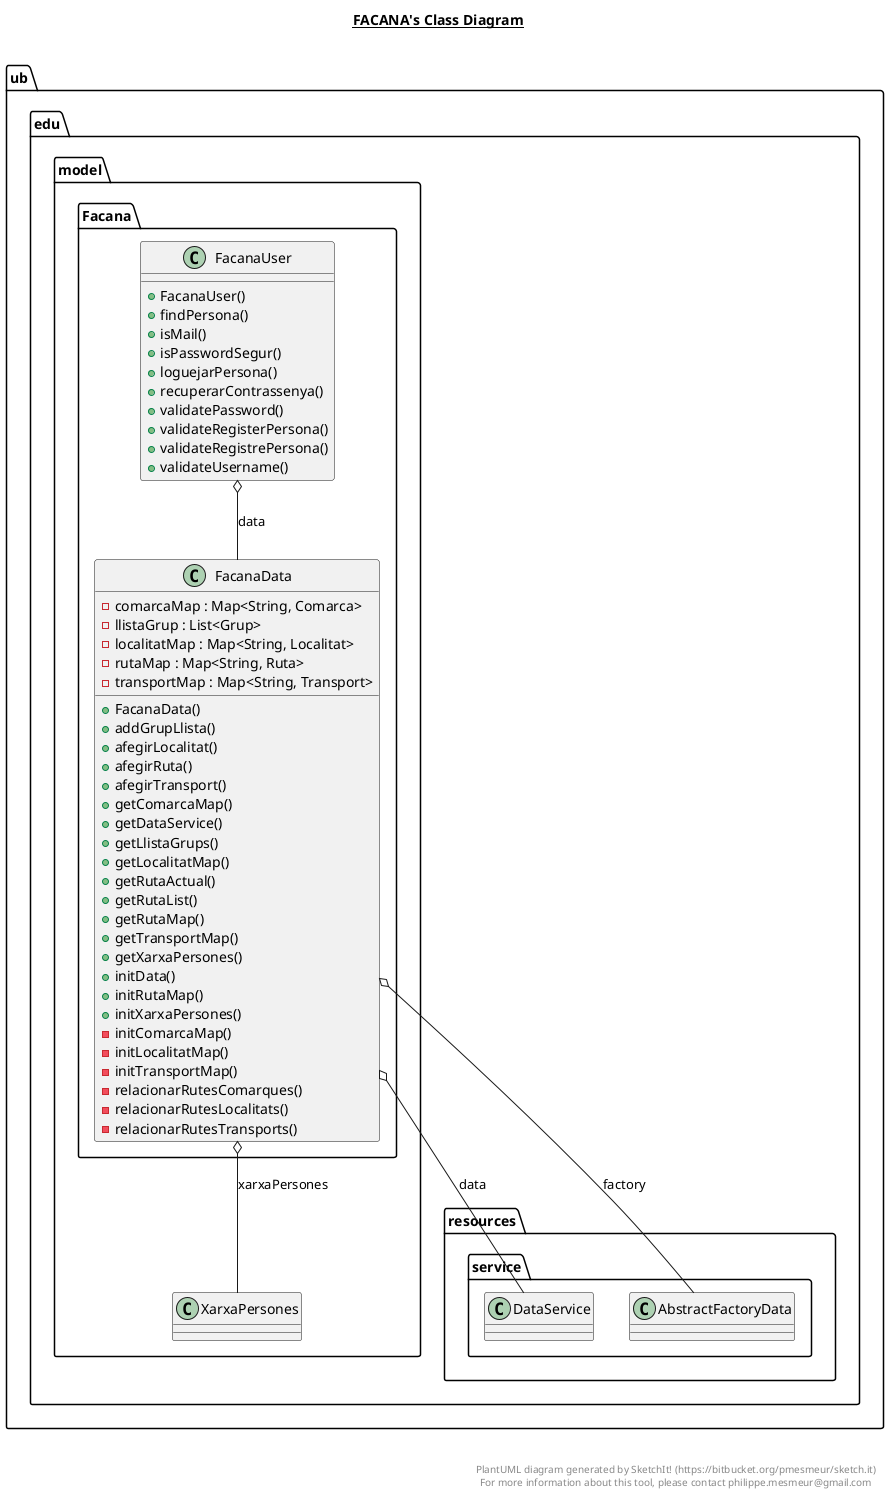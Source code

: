 @startuml

title __FACANA's Class Diagram__\n

  namespace ub.edu.model {
    namespace Facana {
      class ub.edu.model.Facana.FacanaData {
          - comarcaMap : Map<String, Comarca>
          - llistaGrup : List<Grup>
          - localitatMap : Map<String, Localitat>
          - rutaMap : Map<String, Ruta>
          - transportMap : Map<String, Transport>
          + FacanaData()
          + addGrupLlista()
          + afegirLocalitat()
          + afegirRuta()
          + afegirTransport()
          + getComarcaMap()
          + getDataService()
          + getLlistaGrups()
          + getLocalitatMap()
          + getRutaActual()
          + getRutaList()
          + getRutaMap()
          + getTransportMap()
          + getXarxaPersones()
          + initData()
          + initRutaMap()
          + initXarxaPersones()
          - initComarcaMap()
          - initLocalitatMap()
          - initTransportMap()
          - relacionarRutesComarques()
          - relacionarRutesLocalitats()
          - relacionarRutesTransports()
      }
    }
  }
  

  namespace ub.edu.model {
    namespace Facana {
      class ub.edu.model.Facana.FacanaUser {
          + FacanaUser()
          + findPersona()
          + isMail()
          + isPasswordSegur()
          + loguejarPersona()
          + recuperarContrassenya()
          + validatePassword()
          + validateRegisterPersona()
          + validateRegistrePersona()
          + validateUsername()
      }
    }
  }
  

  ub.edu.model.Facana.FacanaData o-- ub.edu.resources.service.DataService : data
  ub.edu.model.Facana.FacanaData o-- ub.edu.resources.service.AbstractFactoryData : factory
  ub.edu.model.Facana.FacanaData o-- ub.edu.model.XarxaPersones : xarxaPersones
  ub.edu.model.Facana.FacanaUser o-- ub.edu.model.Facana.FacanaData : data


right footer


PlantUML diagram generated by SketchIt! (https://bitbucket.org/pmesmeur/sketch.it)
For more information about this tool, please contact philippe.mesmeur@gmail.com
endfooter

@enduml
